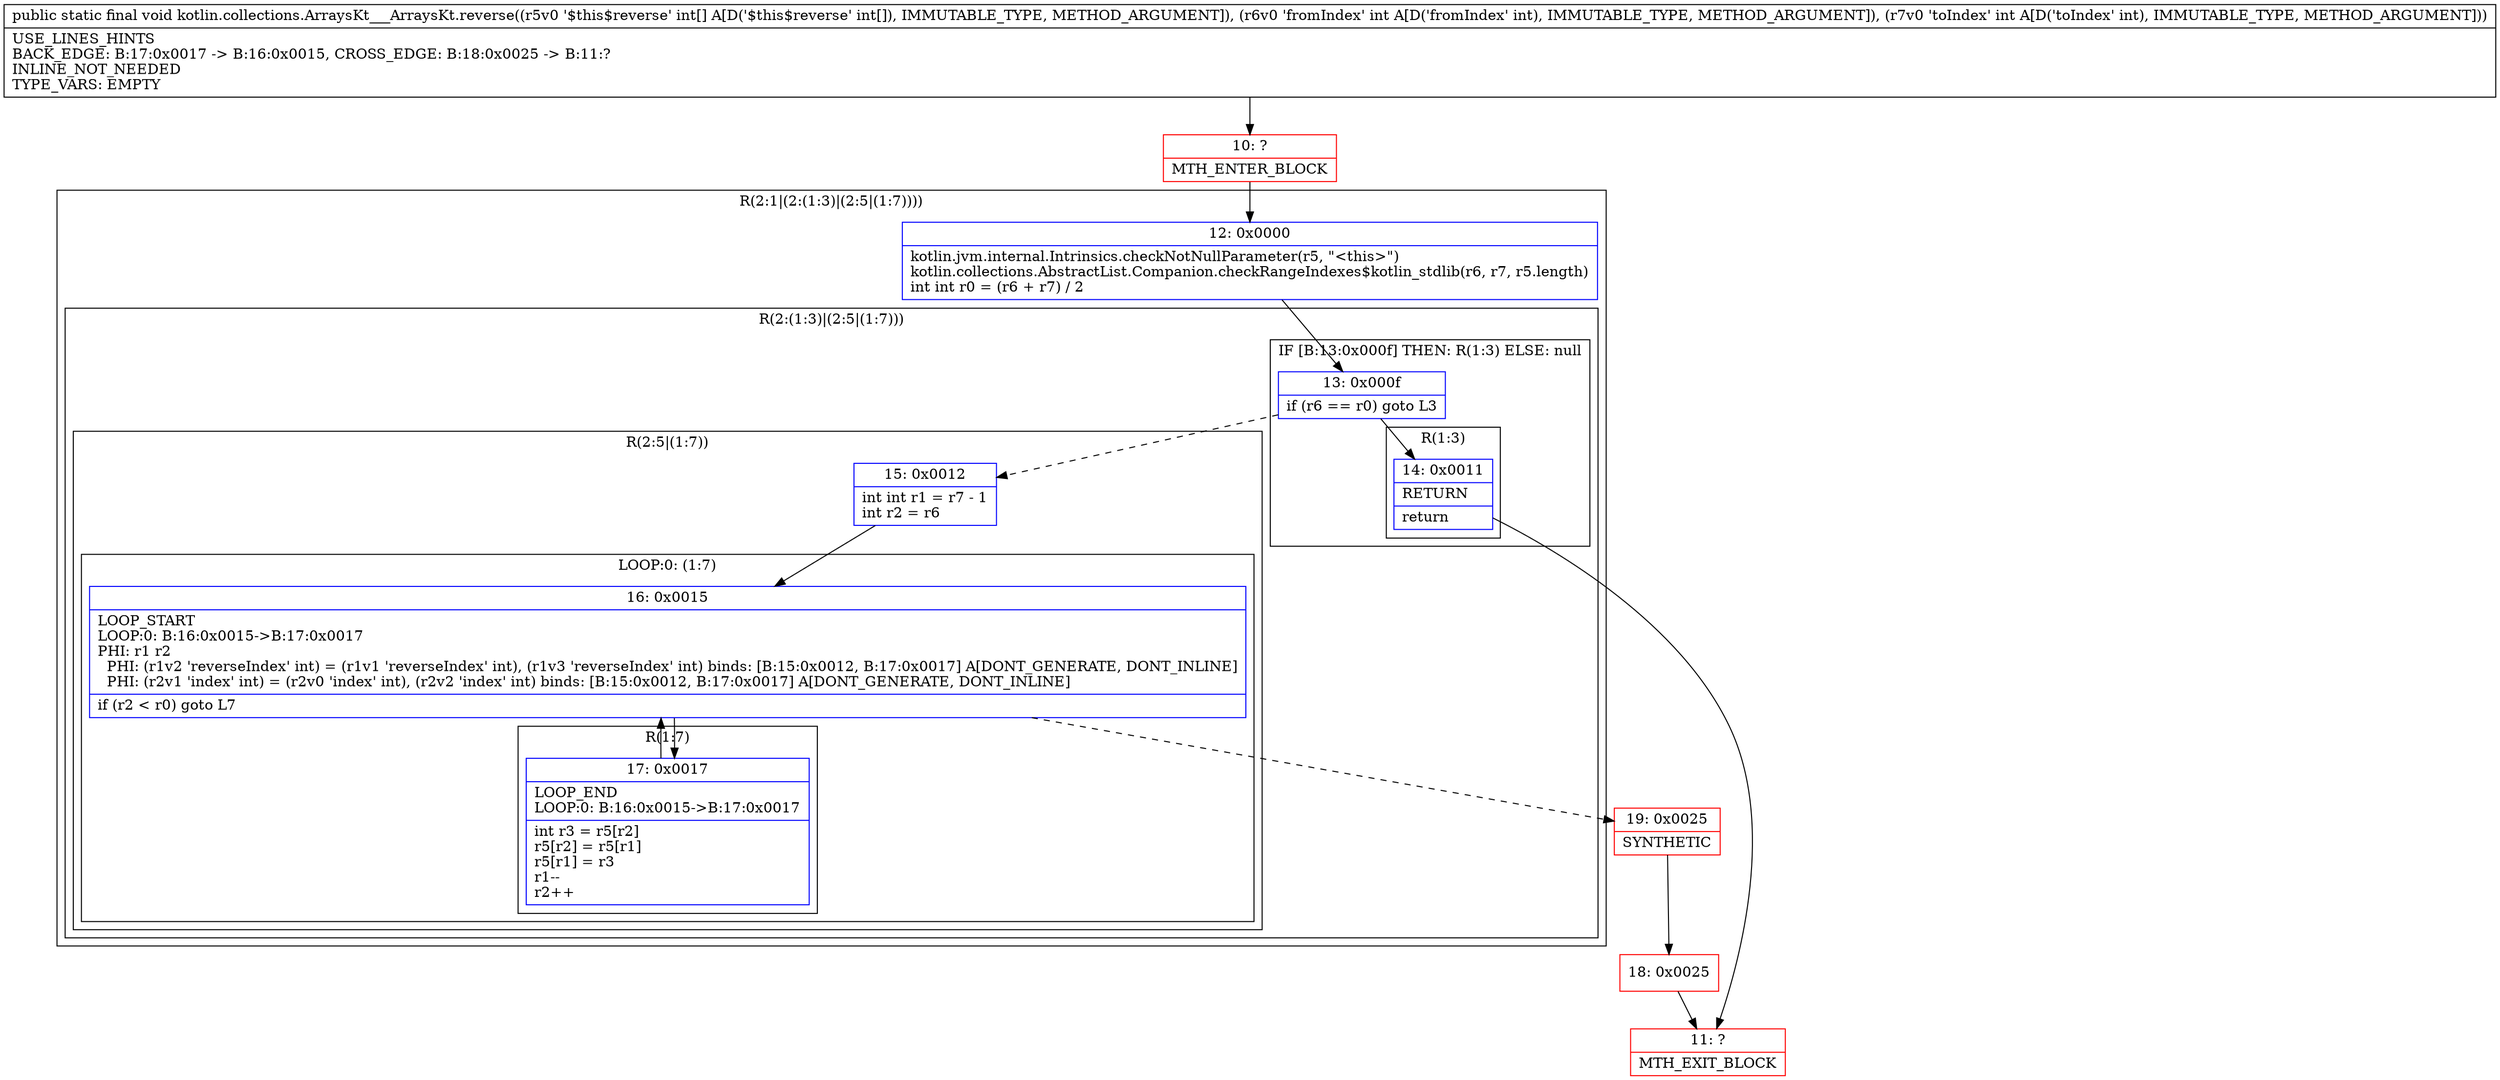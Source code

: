 digraph "CFG forkotlin.collections.ArraysKt___ArraysKt.reverse([III)V" {
subgraph cluster_Region_191031059 {
label = "R(2:1|(2:(1:3)|(2:5|(1:7))))";
node [shape=record,color=blue];
Node_12 [shape=record,label="{12\:\ 0x0000|kotlin.jvm.internal.Intrinsics.checkNotNullParameter(r5, \"\<this\>\")\lkotlin.collections.AbstractList.Companion.checkRangeIndexes$kotlin_stdlib(r6, r7, r5.length)\lint int r0 = (r6 + r7) \/ 2\l}"];
subgraph cluster_Region_165050408 {
label = "R(2:(1:3)|(2:5|(1:7)))";
node [shape=record,color=blue];
subgraph cluster_IfRegion_1501414414 {
label = "IF [B:13:0x000f] THEN: R(1:3) ELSE: null";
node [shape=record,color=blue];
Node_13 [shape=record,label="{13\:\ 0x000f|if (r6 == r0) goto L3\l}"];
subgraph cluster_Region_2134960638 {
label = "R(1:3)";
node [shape=record,color=blue];
Node_14 [shape=record,label="{14\:\ 0x0011|RETURN\l|return\l}"];
}
}
subgraph cluster_Region_501949872 {
label = "R(2:5|(1:7))";
node [shape=record,color=blue];
Node_15 [shape=record,label="{15\:\ 0x0012|int int r1 = r7 \- 1\lint r2 = r6\l}"];
subgraph cluster_LoopRegion_165441750 {
label = "LOOP:0: (1:7)";
node [shape=record,color=blue];
Node_16 [shape=record,label="{16\:\ 0x0015|LOOP_START\lLOOP:0: B:16:0x0015\-\>B:17:0x0017\lPHI: r1 r2 \l  PHI: (r1v2 'reverseIndex' int) = (r1v1 'reverseIndex' int), (r1v3 'reverseIndex' int) binds: [B:15:0x0012, B:17:0x0017] A[DONT_GENERATE, DONT_INLINE]\l  PHI: (r2v1 'index' int) = (r2v0 'index' int), (r2v2 'index' int) binds: [B:15:0x0012, B:17:0x0017] A[DONT_GENERATE, DONT_INLINE]\l|if (r2 \< r0) goto L7\l}"];
subgraph cluster_Region_19731297 {
label = "R(1:7)";
node [shape=record,color=blue];
Node_17 [shape=record,label="{17\:\ 0x0017|LOOP_END\lLOOP:0: B:16:0x0015\-\>B:17:0x0017\l|int r3 = r5[r2]\lr5[r2] = r5[r1]\lr5[r1] = r3\lr1\-\-\lr2++\l}"];
}
}
}
}
}
Node_10 [shape=record,color=red,label="{10\:\ ?|MTH_ENTER_BLOCK\l}"];
Node_11 [shape=record,color=red,label="{11\:\ ?|MTH_EXIT_BLOCK\l}"];
Node_19 [shape=record,color=red,label="{19\:\ 0x0025|SYNTHETIC\l}"];
Node_18 [shape=record,color=red,label="{18\:\ 0x0025}"];
MethodNode[shape=record,label="{public static final void kotlin.collections.ArraysKt___ArraysKt.reverse((r5v0 '$this$reverse' int[] A[D('$this$reverse' int[]), IMMUTABLE_TYPE, METHOD_ARGUMENT]), (r6v0 'fromIndex' int A[D('fromIndex' int), IMMUTABLE_TYPE, METHOD_ARGUMENT]), (r7v0 'toIndex' int A[D('toIndex' int), IMMUTABLE_TYPE, METHOD_ARGUMENT]))  | USE_LINES_HINTS\lBACK_EDGE: B:17:0x0017 \-\> B:16:0x0015, CROSS_EDGE: B:18:0x0025 \-\> B:11:?\lINLINE_NOT_NEEDED\lTYPE_VARS: EMPTY\l}"];
MethodNode -> Node_10;Node_12 -> Node_13;
Node_13 -> Node_14;
Node_13 -> Node_15[style=dashed];
Node_14 -> Node_11;
Node_15 -> Node_16;
Node_16 -> Node_17;
Node_16 -> Node_19[style=dashed];
Node_17 -> Node_16;
Node_10 -> Node_12;
Node_19 -> Node_18;
Node_18 -> Node_11;
}


